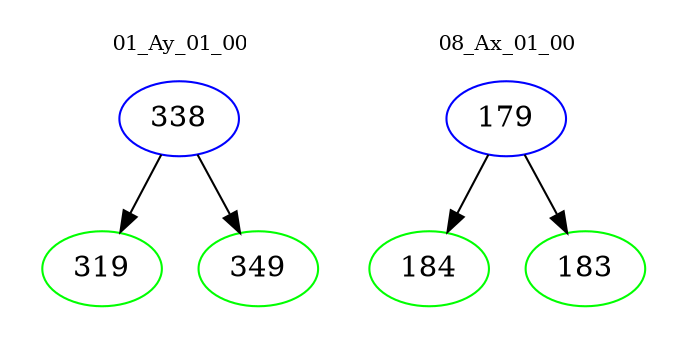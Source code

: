 digraph{
subgraph cluster_0 {
color = white
label = "01_Ay_01_00";
fontsize=10;
T0_338 [label="338", color="blue"]
T0_338 -> T0_319 [color="black"]
T0_319 [label="319", color="green"]
T0_338 -> T0_349 [color="black"]
T0_349 [label="349", color="green"]
}
subgraph cluster_1 {
color = white
label = "08_Ax_01_00";
fontsize=10;
T1_179 [label="179", color="blue"]
T1_179 -> T1_184 [color="black"]
T1_184 [label="184", color="green"]
T1_179 -> T1_183 [color="black"]
T1_183 [label="183", color="green"]
}
}
